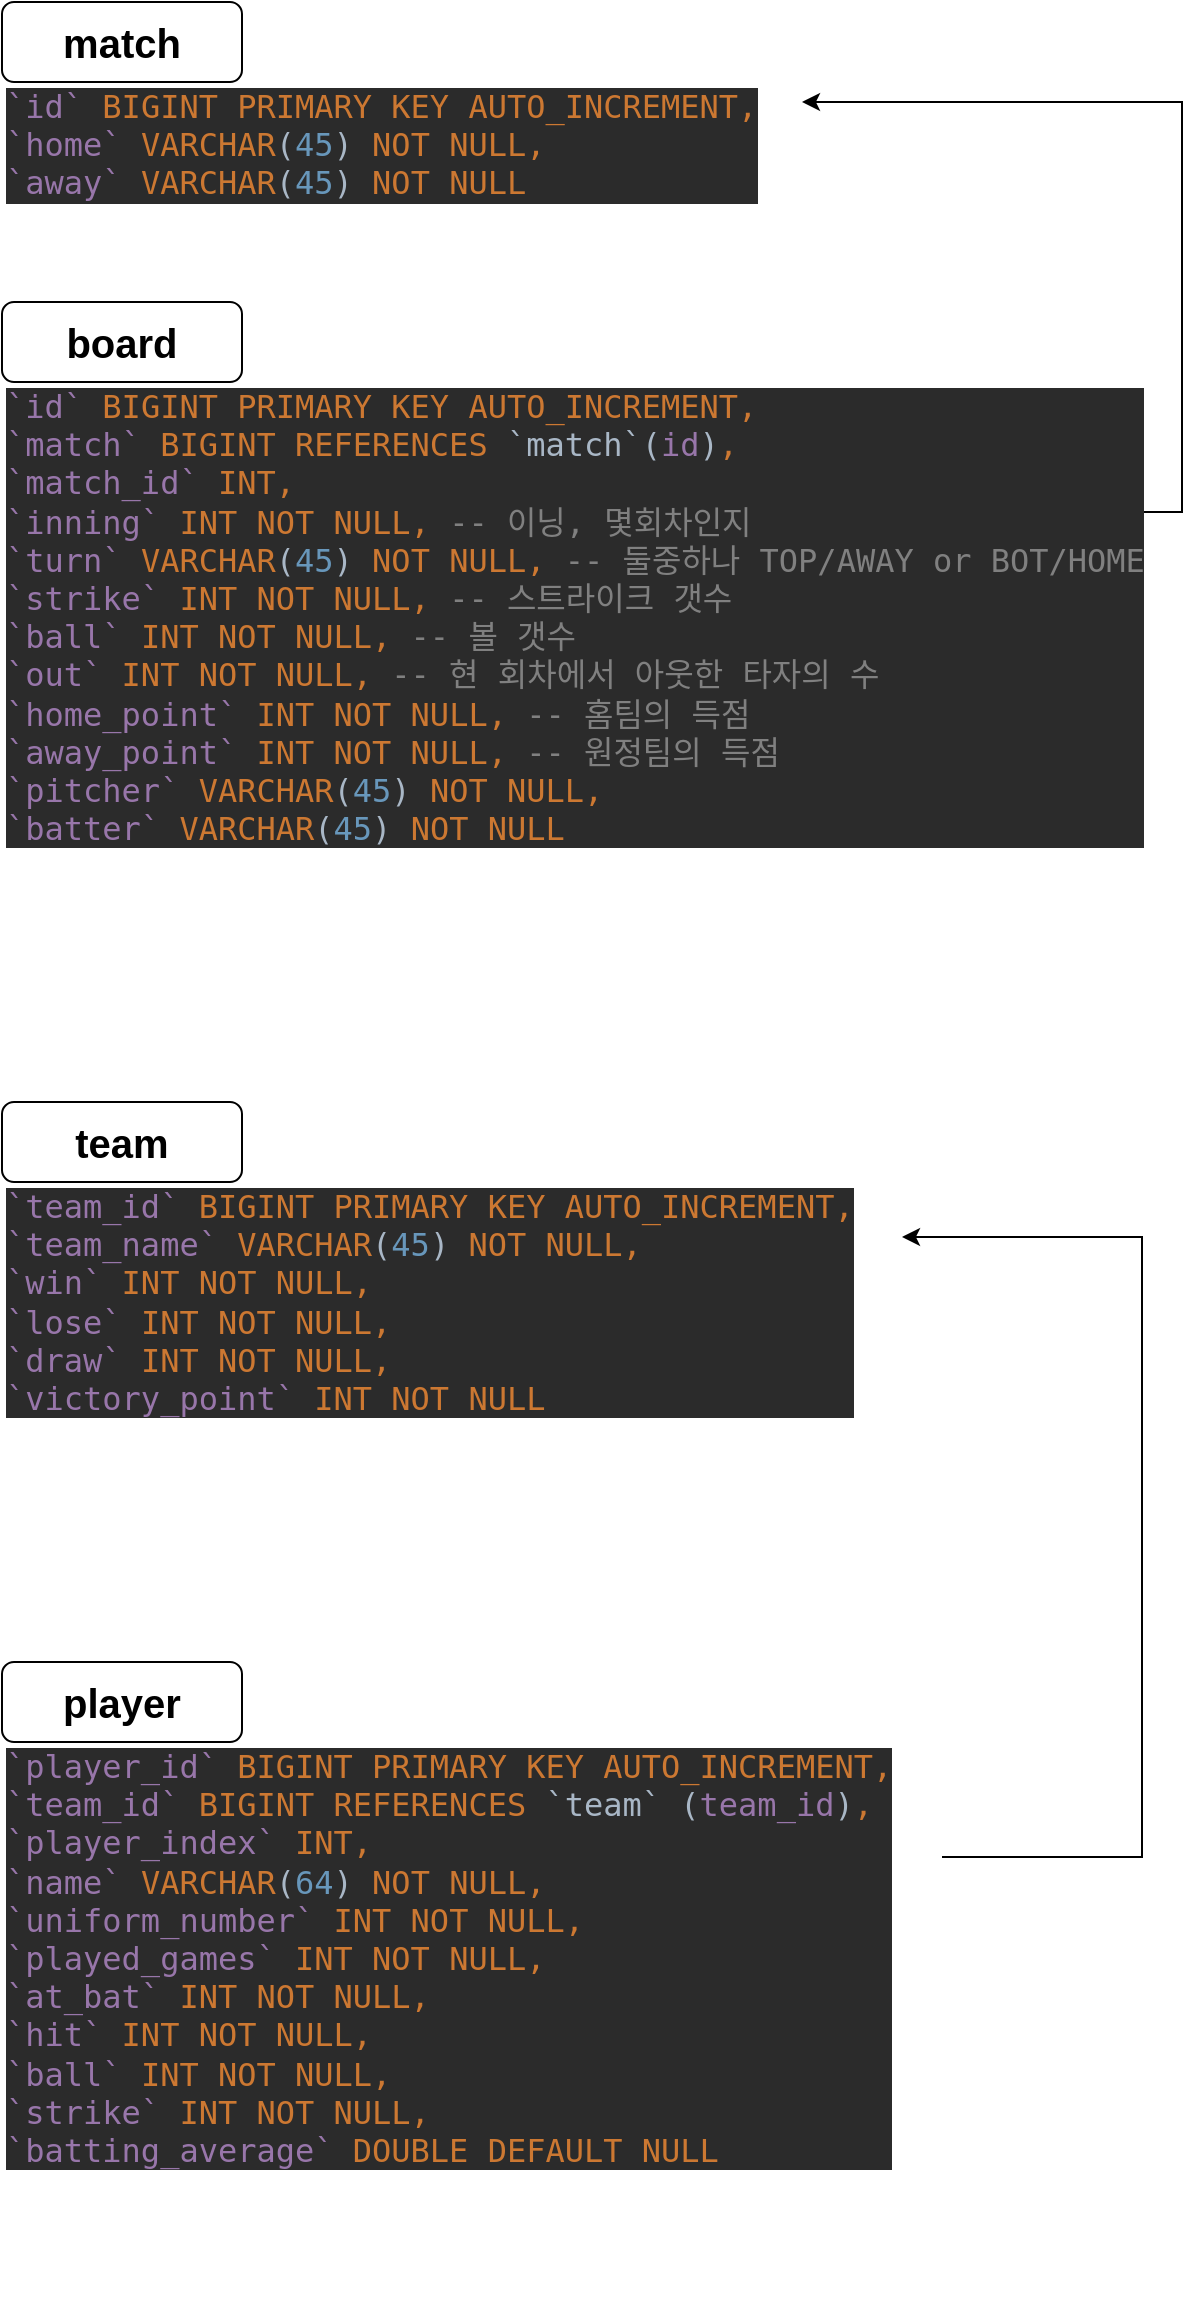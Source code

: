 <mxfile version="14.4.9" type="github">
  <diagram id="ogB1FQ_jp2kxvrGdKkuw" name="Page-1">
    <mxGraphModel dx="786" dy="1081" grid="1" gridSize="10" guides="1" tooltips="1" connect="1" arrows="1" fold="1" page="1" pageScale="1" pageWidth="827" pageHeight="1169" math="0" shadow="0">
      <root>
        <mxCell id="0" />
        <mxCell id="1" parent="0" />
        <mxCell id="h56YQ_EAJpPMozsuZpK9-1" value="match" style="rounded=1;whiteSpace=wrap;html=1;fontSize=20;fontStyle=1" vertex="1" parent="1">
          <mxGeometry x="30" y="170" width="120" height="40" as="geometry" />
        </mxCell>
        <mxCell id="h56YQ_EAJpPMozsuZpK9-3" value="board" style="rounded=1;whiteSpace=wrap;html=1;fontSize=20;fontStyle=1" vertex="1" parent="1">
          <mxGeometry x="30" y="320" width="120" height="40" as="geometry" />
        </mxCell>
        <mxCell id="h56YQ_EAJpPMozsuZpK9-5" value="team" style="rounded=1;whiteSpace=wrap;html=1;fontSize=20;fontStyle=1" vertex="1" parent="1">
          <mxGeometry x="30" y="720" width="120" height="40" as="geometry" />
        </mxCell>
        <mxCell id="h56YQ_EAJpPMozsuZpK9-7" value="player" style="rounded=1;whiteSpace=wrap;html=1;fontSize=20;fontStyle=1" vertex="1" parent="1">
          <mxGeometry x="30" y="1000" width="120" height="40" as="geometry" />
        </mxCell>
        <mxCell id="h56YQ_EAJpPMozsuZpK9-12" value="&lt;pre style=&quot;background-color: #2b2b2b ; color: #a9b7c6 ; font-family: &amp;quot;jetbrains mono&amp;quot; , monospace ; font-size: 12.0pt&quot;&gt;&lt;span style=&quot;color: #9876aa&quot;&gt;`id` &lt;/span&gt;&lt;span style=&quot;color: #cc7832&quot;&gt;BIGINT PRIMARY KEY AUTO_INCREMENT,&lt;br&gt;&lt;/span&gt;&lt;span style=&quot;color: #9876aa&quot;&gt;`home` &lt;/span&gt;&lt;span style=&quot;color: #cc7832&quot;&gt;VARCHAR&lt;/span&gt;(&lt;span style=&quot;color: #6897bb&quot;&gt;45&lt;/span&gt;) &lt;span style=&quot;color: #cc7832&quot;&gt;NOT NULL,&lt;br&gt;&lt;/span&gt;&lt;span style=&quot;color: #9876aa&quot;&gt;`away` &lt;/span&gt;&lt;span style=&quot;color: #cc7832&quot;&gt;VARCHAR&lt;/span&gt;(&lt;span style=&quot;color: #6897bb&quot;&gt;45&lt;/span&gt;) &lt;span style=&quot;color: #cc7832&quot;&gt;NOT NULL&lt;/span&gt;&lt;/pre&gt;" style="text;whiteSpace=wrap;html=1;fontSize=20;" vertex="1" parent="1">
          <mxGeometry x="30" y="190" width="400" height="120" as="geometry" />
        </mxCell>
        <mxCell id="h56YQ_EAJpPMozsuZpK9-18" style="edgeStyle=orthogonalEdgeStyle;rounded=0;orthogonalLoop=1;jettySize=auto;html=1;exitX=1;exitY=0.25;exitDx=0;exitDy=0;entryX=1;entryY=0.25;entryDx=0;entryDy=0;fontSize=20;" edge="1" parent="1" source="h56YQ_EAJpPMozsuZpK9-14" target="h56YQ_EAJpPMozsuZpK9-12">
          <mxGeometry relative="1" as="geometry">
            <Array as="points">
              <mxPoint x="620" y="425" />
              <mxPoint x="620" y="220" />
            </Array>
          </mxGeometry>
        </mxCell>
        <mxCell id="h56YQ_EAJpPMozsuZpK9-14" value="&lt;pre style=&quot;background-color: #2b2b2b ; color: #a9b7c6 ; font-family: &amp;quot;jetbrains mono&amp;quot; , monospace ; font-size: 12.0pt&quot;&gt;&lt;span style=&quot;color: #9876aa&quot;&gt;`id` &lt;/span&gt;&lt;span style=&quot;color: #cc7832&quot;&gt;BIGINT PRIMARY KEY AUTO_INCREMENT,&lt;br&gt;&lt;/span&gt;&lt;span style=&quot;color: #9876aa&quot;&gt;`match` &lt;/span&gt;&lt;span style=&quot;color: #cc7832&quot;&gt;BIGINT REFERENCES &lt;/span&gt;`match`(&lt;span style=&quot;color: #9876aa&quot;&gt;id&lt;/span&gt;)&lt;span style=&quot;color: #cc7832&quot;&gt;,&lt;br&gt;&lt;/span&gt;&lt;span style=&quot;color: #9876aa&quot;&gt;`match_id` &lt;/span&gt;&lt;span style=&quot;color: #cc7832&quot;&gt;INT,&lt;br&gt;&lt;/span&gt;&lt;span style=&quot;color: #9876aa&quot;&gt;`inning` &lt;/span&gt;&lt;span style=&quot;color: #cc7832&quot;&gt;INT NOT NULL, &lt;/span&gt;&lt;span style=&quot;color: #808080&quot;&gt;-- 이닝, 몇회차인지&lt;br&gt;&lt;/span&gt;&lt;span style=&quot;color: #9876aa&quot;&gt;`turn` &lt;/span&gt;&lt;span style=&quot;color: #cc7832&quot;&gt;VARCHAR&lt;/span&gt;(&lt;span style=&quot;color: #6897bb&quot;&gt;45&lt;/span&gt;) &lt;span style=&quot;color: #cc7832&quot;&gt;NOT NULL, &lt;/span&gt;&lt;span style=&quot;color: #808080&quot;&gt;-- 둘중하나 TOP/AWAY or BOT/HOME&lt;br&gt;&lt;/span&gt;&lt;span style=&quot;color: #9876aa&quot;&gt;`strike` &lt;/span&gt;&lt;span style=&quot;color: #cc7832&quot;&gt;INT NOT NULL, &lt;/span&gt;&lt;span style=&quot;color: #808080&quot;&gt;-- 스트라이크 갯수&lt;br&gt;&lt;/span&gt;&lt;span style=&quot;color: #9876aa&quot;&gt;`ball` &lt;/span&gt;&lt;span style=&quot;color: #cc7832&quot;&gt;INT NOT NULL, &lt;/span&gt;&lt;span style=&quot;color: #808080&quot;&gt;-- 볼 갯수&lt;br&gt;&lt;/span&gt;&lt;span style=&quot;color: #9876aa&quot;&gt;`out` &lt;/span&gt;&lt;span style=&quot;color: #cc7832&quot;&gt;INT NOT NULL, &lt;/span&gt;&lt;span style=&quot;color: #808080&quot;&gt;-- 현 회차에서 아웃한 타자의 수&lt;br&gt;&lt;/span&gt;&lt;span style=&quot;color: #9876aa&quot;&gt;`home_point` &lt;/span&gt;&lt;span style=&quot;color: #cc7832&quot;&gt;INT NOT NULL, &lt;/span&gt;&lt;span style=&quot;color: #808080&quot;&gt;-- 홈팀의 득점&lt;br&gt;&lt;/span&gt;&lt;span style=&quot;color: #9876aa&quot;&gt;`away_point` &lt;/span&gt;&lt;span style=&quot;color: #cc7832&quot;&gt;INT NOT NULL, &lt;/span&gt;&lt;span style=&quot;color: #808080&quot;&gt;-- 원정팀의 득점&lt;br&gt;&lt;/span&gt;&lt;span style=&quot;color: #9876aa&quot;&gt;`pitcher` &lt;/span&gt;&lt;span style=&quot;color: #cc7832&quot;&gt;VARCHAR&lt;/span&gt;(&lt;span style=&quot;color: #6897bb&quot;&gt;45&lt;/span&gt;) &lt;span style=&quot;color: #cc7832&quot;&gt;NOT NULL,&lt;br&gt;&lt;/span&gt;&lt;span style=&quot;color: #9876aa&quot;&gt;`batter` &lt;/span&gt;&lt;span style=&quot;color: #cc7832&quot;&gt;VARCHAR&lt;/span&gt;(&lt;span style=&quot;color: #6897bb&quot;&gt;45&lt;/span&gt;) &lt;span style=&quot;color: #cc7832&quot;&gt;NOT NULL&lt;/span&gt;&lt;/pre&gt;" style="text;whiteSpace=wrap;html=1;fontSize=20;" vertex="1" parent="1">
          <mxGeometry x="30" y="340" width="550" height="340" as="geometry" />
        </mxCell>
        <mxCell id="h56YQ_EAJpPMozsuZpK9-19" value="&lt;pre style=&quot;background-color: #2b2b2b ; color: #a9b7c6 ; font-family: &amp;quot;jetbrains mono&amp;quot; , monospace ; font-size: 12.0pt&quot;&gt;&lt;span style=&quot;color: #9876aa&quot;&gt;`team_id` &lt;/span&gt;&lt;span style=&quot;color: #cc7832&quot;&gt;BIGINT PRIMARY KEY AUTO_INCREMENT,&lt;br&gt;&lt;/span&gt;&lt;span style=&quot;color: #9876aa&quot;&gt;`team_name` &lt;/span&gt;&lt;span style=&quot;color: #cc7832&quot;&gt;VARCHAR&lt;/span&gt;(&lt;span style=&quot;color: #6897bb&quot;&gt;45&lt;/span&gt;) &lt;span style=&quot;color: #cc7832&quot;&gt;NOT NULL,&lt;br&gt;&lt;/span&gt;&lt;span style=&quot;color: #9876aa&quot;&gt;`win` &lt;/span&gt;&lt;span style=&quot;color: #cc7832&quot;&gt;INT NOT NULL,&lt;br&gt;&lt;/span&gt;&lt;span style=&quot;color: #9876aa&quot;&gt;`lose` &lt;/span&gt;&lt;span style=&quot;color: #cc7832&quot;&gt;INT NOT NULL,&lt;br&gt;&lt;/span&gt;&lt;span style=&quot;color: #9876aa&quot;&gt;`draw` &lt;/span&gt;&lt;span style=&quot;color: #cc7832&quot;&gt;INT NOT NULL,&lt;br&gt;&lt;/span&gt;&lt;span style=&quot;color: #9876aa&quot;&gt;`victory_point` &lt;/span&gt;&lt;span style=&quot;color: #cc7832&quot;&gt;INT NOT NULL&lt;/span&gt;&lt;/pre&gt;" style="text;whiteSpace=wrap;html=1;fontSize=20;" vertex="1" parent="1">
          <mxGeometry x="30" y="740" width="450" height="190" as="geometry" />
        </mxCell>
        <mxCell id="h56YQ_EAJpPMozsuZpK9-21" style="edgeStyle=orthogonalEdgeStyle;rounded=0;orthogonalLoop=1;jettySize=auto;html=1;exitX=1;exitY=0.25;exitDx=0;exitDy=0;entryX=1;entryY=0.25;entryDx=0;entryDy=0;fontSize=20;" edge="1" parent="1" source="h56YQ_EAJpPMozsuZpK9-20" target="h56YQ_EAJpPMozsuZpK9-19">
          <mxGeometry relative="1" as="geometry">
            <Array as="points">
              <mxPoint x="600" y="1098" />
              <mxPoint x="600" y="788" />
            </Array>
          </mxGeometry>
        </mxCell>
        <mxCell id="h56YQ_EAJpPMozsuZpK9-20" value="&lt;pre style=&quot;background-color: #2b2b2b ; color: #a9b7c6 ; font-family: &amp;quot;jetbrains mono&amp;quot; , monospace ; font-size: 12.0pt&quot;&gt;&lt;span style=&quot;color: #9876aa&quot;&gt;`player_id` &lt;/span&gt;&lt;span style=&quot;color: #cc7832&quot;&gt;BIGINT PRIMARY KEY AUTO_INCREMENT,&lt;br&gt;&lt;/span&gt;&lt;span style=&quot;color: #9876aa&quot;&gt;`team_id` &lt;/span&gt;&lt;span style=&quot;color: #cc7832&quot;&gt;BIGINT REFERENCES &lt;/span&gt;`team` (&lt;span style=&quot;color: #9876aa&quot;&gt;team_id&lt;/span&gt;)&lt;span style=&quot;color: #cc7832&quot;&gt;,&lt;br&gt;&lt;/span&gt;&lt;span style=&quot;color: #9876aa&quot;&gt;`player_index` &lt;/span&gt;&lt;span style=&quot;color: #cc7832&quot;&gt;INT,&lt;br&gt;&lt;/span&gt;&lt;span style=&quot;color: #9876aa&quot;&gt;`name` &lt;/span&gt;&lt;span style=&quot;color: #cc7832&quot;&gt;VARCHAR&lt;/span&gt;(&lt;span style=&quot;color: #6897bb&quot;&gt;64&lt;/span&gt;) &lt;span style=&quot;color: #cc7832&quot;&gt;NOT NULL,&lt;br&gt;&lt;/span&gt;&lt;span style=&quot;color: #9876aa&quot;&gt;`uniform_number` &lt;/span&gt;&lt;span style=&quot;color: #cc7832&quot;&gt;INT NOT NULL,&lt;br&gt;&lt;/span&gt;&lt;span style=&quot;color: #9876aa&quot;&gt;`played_games` &lt;/span&gt;&lt;span style=&quot;color: #cc7832&quot;&gt;INT NOT NULL,&lt;br&gt;&lt;/span&gt;&lt;span style=&quot;color: #9876aa&quot;&gt;`at_bat` &lt;/span&gt;&lt;span style=&quot;color: #cc7832&quot;&gt;INT NOT NULL,&lt;br&gt;&lt;/span&gt;&lt;span style=&quot;color: #9876aa&quot;&gt;`hit` &lt;/span&gt;&lt;span style=&quot;color: #cc7832&quot;&gt;INT NOT NULL,&lt;br&gt;&lt;/span&gt;&lt;span style=&quot;color: #9876aa&quot;&gt;`ball` &lt;/span&gt;&lt;span style=&quot;color: #cc7832&quot;&gt;INT NOT NULL,&lt;br&gt;&lt;/span&gt;&lt;span style=&quot;color: #9876aa&quot;&gt;`strike` &lt;/span&gt;&lt;span style=&quot;color: #cc7832&quot;&gt;INT NOT NULL,&lt;br&gt;&lt;/span&gt;&lt;span style=&quot;color: #9876aa&quot;&gt;`batting_average` &lt;/span&gt;&lt;span style=&quot;color: #cc7832&quot;&gt;DOUBLE DEFAULT NULL&lt;/span&gt;&lt;/pre&gt;" style="text;whiteSpace=wrap;html=1;fontSize=20;" vertex="1" parent="1">
          <mxGeometry x="30" y="1020" width="470" height="310" as="geometry" />
        </mxCell>
      </root>
    </mxGraphModel>
  </diagram>
</mxfile>
